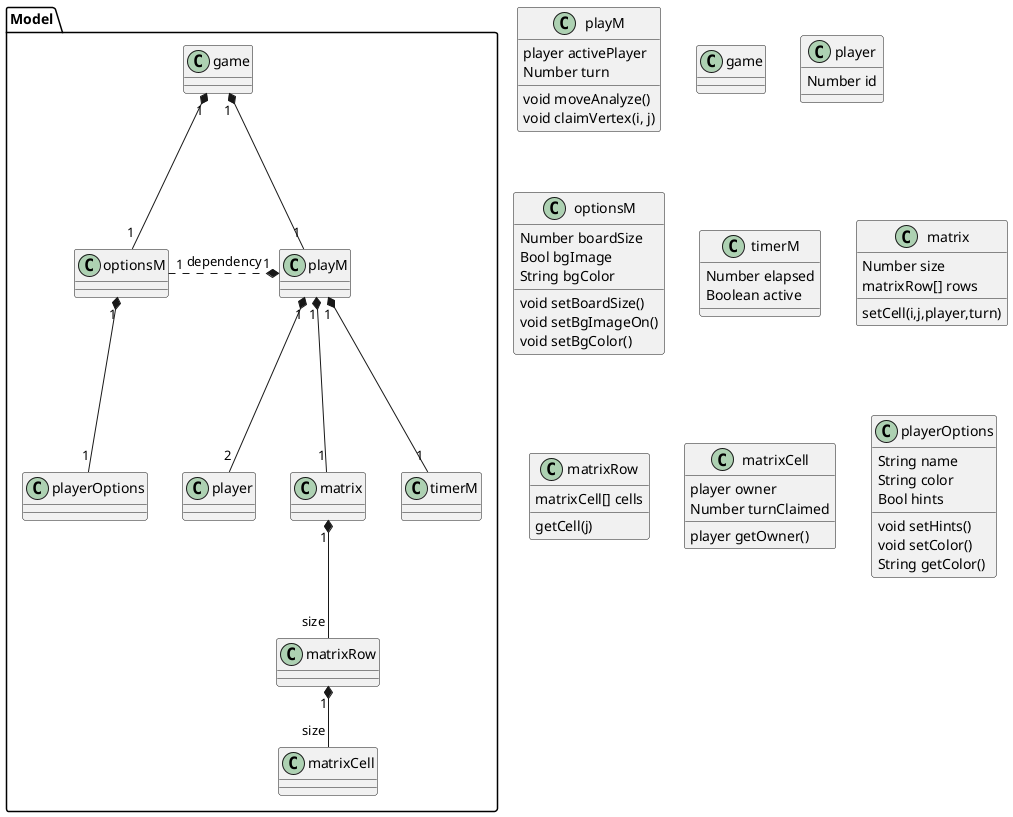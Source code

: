 @startuml Game Model


package "Model"{
    playM "1" *-- "2" player
    playM "1" *-- "1" matrix
    game "1" *-- "1" optionsM
    matrix "1" *-- "size" matrixRow
    matrixRow "1" *-- "size" matrixCell
    ' matrix "1" - "1" board:contains
    ' board "1" *-- "size" boardRow: contains
    ' boardRow "1" *-- "size" boardCell: contains
    ' matrixCell <. boardCell: Dependency
    game "1" *-- "1" playM
    playM "1" *-- "1" timerM
    optionsM "1" *-- "1" playerOptions
    optionsM "1" .* "1" playM: dependency
}

class playM{
    void moveAnalyze()
    player activePlayer
    void claimVertex(i, j)
    Number turn
}

class game {
}

class player{
    Number id
}

class optionsM{
    Number boardSize
    Bool bgImage
    String bgColor
    void setBoardSize()
    void setBgImageOn()
    void setBgColor()
}

class timerM{
    Number elapsed
    Boolean active
}

class matrix{
    Number size
    matrixRow[] rows
    setCell(i,j,player,turn)
}

class matrixRow{
    matrixCell[] cells
    getCell(j)
}

class matrixCell{
    player owner
    Number turnClaimed
    player getOwner()
}

class playerOptions{
    String name
    String color
    Bool hints
    void setHints()
    void setColor()
    String getColor()
}

@enduml
